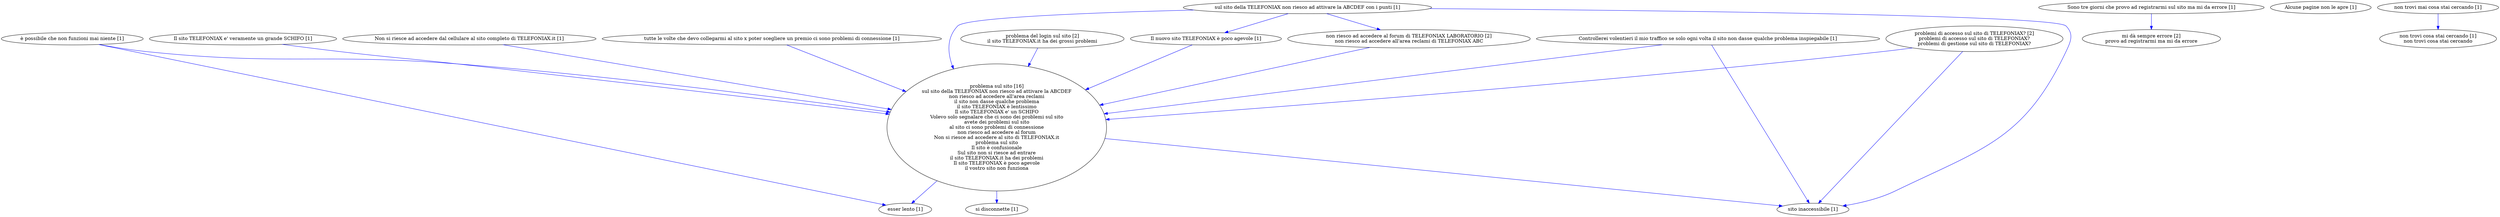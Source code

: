digraph collapsedGraph {
"problema del login sul sito [2]\nil sito TELEFONIAX.it ha dei grossi problemi""non riesco ad accedere al forum di TELEFONIAX LABORATORIO [2]\nnon riesco ad accedere all'area reclami di TELEFONIAX ABC""problema sul sito [16]\nsul sito della TELEFONIAX non riesco ad attivare la ABCDEF\nnon riesco ad accedere all'area reclami\nil sito non dasse qualche problema\nil sito TELEFONIAX è lentissimo\nIl sito TELEFONIAX e' un SCHIFO\nVolevo solo segnalare che ci sono dei problemi sul sito\navete dei problemi sul sito\nal sito ci sono problemi di connessione\nnon riesco ad accedere al forum\nNon si riesce ad accedere al sito di TELEFONIAX.it\nproblema sul sito\nIl sito è confusionale\nSul sito non si riesce ad entrare\nil sito TELEFONIAX.it ha dei problemi\nIl sito TELEFONIAX è poco agevole\nil vostro sito non funziona""mi dà sempre errore [2]\nprovo ad registrarmi ma mi da errore""problemi di accesso sul sito di TELEFONIAX? [2]\nproblemi di accesso sul sito di TELEFONIAX?\nproblemi di gestione sul sito di TELEFONIAX?""Alcune pagine non le apre [1]""Controllerei volentieri il mio traffico se solo ogni volta il sito non dasse qualche problema inspiegabile [1]""Il nuovo sito TELEFONIAX è poco agevole [1]""Il sito TELEFONIAX e' veramente un grande SCHIFO [1]""Non si riesce ad accedere dal cellulare al sito completo di TELEFONIAX.it [1]""Sono tre giorni che provo ad registrarmi sul sito ma mi da errore [1]""esser lento [1]""non trovi cosa stai cercando [1]\nnon trovi cosa stai cercando""non trovi mai cosa stai cercando [1]""si disconnette [1]""sito inaccessibile [1]""sul sito della TELEFONIAX non riesco ad attivare la ABCDEF con i punti [1]""tutte le volte che devo collegarmi al sito x poter scegliere un premio ci sono problemi di connessione [1]""è possibile che non funzioni mai niente [1]""Controllerei volentieri il mio traffico se solo ogni volta il sito non dasse qualche problema inspiegabile [1]" -> "problema sul sito [16]\nsul sito della TELEFONIAX non riesco ad attivare la ABCDEF\nnon riesco ad accedere all'area reclami\nil sito non dasse qualche problema\nil sito TELEFONIAX è lentissimo\nIl sito TELEFONIAX e' un SCHIFO\nVolevo solo segnalare che ci sono dei problemi sul sito\navete dei problemi sul sito\nal sito ci sono problemi di connessione\nnon riesco ad accedere al forum\nNon si riesce ad accedere al sito di TELEFONIAX.it\nproblema sul sito\nIl sito è confusionale\nSul sito non si riesce ad entrare\nil sito TELEFONIAX.it ha dei problemi\nIl sito TELEFONIAX è poco agevole\nil vostro sito non funziona" [color=blue]
"Il nuovo sito TELEFONIAX è poco agevole [1]" -> "problema sul sito [16]\nsul sito della TELEFONIAX non riesco ad attivare la ABCDEF\nnon riesco ad accedere all'area reclami\nil sito non dasse qualche problema\nil sito TELEFONIAX è lentissimo\nIl sito TELEFONIAX e' un SCHIFO\nVolevo solo segnalare che ci sono dei problemi sul sito\navete dei problemi sul sito\nal sito ci sono problemi di connessione\nnon riesco ad accedere al forum\nNon si riesce ad accedere al sito di TELEFONIAX.it\nproblema sul sito\nIl sito è confusionale\nSul sito non si riesce ad entrare\nil sito TELEFONIAX.it ha dei problemi\nIl sito TELEFONIAX è poco agevole\nil vostro sito non funziona" [color=blue]
"Il sito TELEFONIAX e' veramente un grande SCHIFO [1]" -> "problema sul sito [16]\nsul sito della TELEFONIAX non riesco ad attivare la ABCDEF\nnon riesco ad accedere all'area reclami\nil sito non dasse qualche problema\nil sito TELEFONIAX è lentissimo\nIl sito TELEFONIAX e' un SCHIFO\nVolevo solo segnalare che ci sono dei problemi sul sito\navete dei problemi sul sito\nal sito ci sono problemi di connessione\nnon riesco ad accedere al forum\nNon si riesce ad accedere al sito di TELEFONIAX.it\nproblema sul sito\nIl sito è confusionale\nSul sito non si riesce ad entrare\nil sito TELEFONIAX.it ha dei problemi\nIl sito TELEFONIAX è poco agevole\nil vostro sito non funziona" [color=blue]
"Non si riesce ad accedere dal cellulare al sito completo di TELEFONIAX.it [1]" -> "problema sul sito [16]\nsul sito della TELEFONIAX non riesco ad attivare la ABCDEF\nnon riesco ad accedere all'area reclami\nil sito non dasse qualche problema\nil sito TELEFONIAX è lentissimo\nIl sito TELEFONIAX e' un SCHIFO\nVolevo solo segnalare che ci sono dei problemi sul sito\navete dei problemi sul sito\nal sito ci sono problemi di connessione\nnon riesco ad accedere al forum\nNon si riesce ad accedere al sito di TELEFONIAX.it\nproblema sul sito\nIl sito è confusionale\nSul sito non si riesce ad entrare\nil sito TELEFONIAX.it ha dei problemi\nIl sito TELEFONIAX è poco agevole\nil vostro sito non funziona" [color=blue]
"problema sul sito [16]\nsul sito della TELEFONIAX non riesco ad attivare la ABCDEF\nnon riesco ad accedere all'area reclami\nil sito non dasse qualche problema\nil sito TELEFONIAX è lentissimo\nIl sito TELEFONIAX e' un SCHIFO\nVolevo solo segnalare che ci sono dei problemi sul sito\navete dei problemi sul sito\nal sito ci sono problemi di connessione\nnon riesco ad accedere al forum\nNon si riesce ad accedere al sito di TELEFONIAX.it\nproblema sul sito\nIl sito è confusionale\nSul sito non si riesce ad entrare\nil sito TELEFONIAX.it ha dei problemi\nIl sito TELEFONIAX è poco agevole\nil vostro sito non funziona" -> "esser lento [1]" [color=blue]
"problema del login sul sito [2]\nil sito TELEFONIAX.it ha dei grossi problemi" -> "problema sul sito [16]\nsul sito della TELEFONIAX non riesco ad attivare la ABCDEF\nnon riesco ad accedere all'area reclami\nil sito non dasse qualche problema\nil sito TELEFONIAX è lentissimo\nIl sito TELEFONIAX e' un SCHIFO\nVolevo solo segnalare che ci sono dei problemi sul sito\navete dei problemi sul sito\nal sito ci sono problemi di connessione\nnon riesco ad accedere al forum\nNon si riesce ad accedere al sito di TELEFONIAX.it\nproblema sul sito\nIl sito è confusionale\nSul sito non si riesce ad entrare\nil sito TELEFONIAX.it ha dei problemi\nIl sito TELEFONIAX è poco agevole\nil vostro sito non funziona" [color=blue]
"Sono tre giorni che provo ad registrarmi sul sito ma mi da errore [1]" -> "mi dà sempre errore [2]\nprovo ad registrarmi ma mi da errore" [color=blue]
"non riesco ad accedere al forum di TELEFONIAX LABORATORIO [2]\nnon riesco ad accedere all'area reclami di TELEFONIAX ABC" -> "problema sul sito [16]\nsul sito della TELEFONIAX non riesco ad attivare la ABCDEF\nnon riesco ad accedere all'area reclami\nil sito non dasse qualche problema\nil sito TELEFONIAX è lentissimo\nIl sito TELEFONIAX e' un SCHIFO\nVolevo solo segnalare che ci sono dei problemi sul sito\navete dei problemi sul sito\nal sito ci sono problemi di connessione\nnon riesco ad accedere al forum\nNon si riesce ad accedere al sito di TELEFONIAX.it\nproblema sul sito\nIl sito è confusionale\nSul sito non si riesce ad entrare\nil sito TELEFONIAX.it ha dei problemi\nIl sito TELEFONIAX è poco agevole\nil vostro sito non funziona" [color=blue]
"non trovi mai cosa stai cercando [1]" -> "non trovi cosa stai cercando [1]\nnon trovi cosa stai cercando" [color=blue]
"problemi di accesso sul sito di TELEFONIAX? [2]\nproblemi di accesso sul sito di TELEFONIAX?\nproblemi di gestione sul sito di TELEFONIAX?" -> "problema sul sito [16]\nsul sito della TELEFONIAX non riesco ad attivare la ABCDEF\nnon riesco ad accedere all'area reclami\nil sito non dasse qualche problema\nil sito TELEFONIAX è lentissimo\nIl sito TELEFONIAX e' un SCHIFO\nVolevo solo segnalare che ci sono dei problemi sul sito\navete dei problemi sul sito\nal sito ci sono problemi di connessione\nnon riesco ad accedere al forum\nNon si riesce ad accedere al sito di TELEFONIAX.it\nproblema sul sito\nIl sito è confusionale\nSul sito non si riesce ad entrare\nil sito TELEFONIAX.it ha dei problemi\nIl sito TELEFONIAX è poco agevole\nil vostro sito non funziona" [color=blue]
"problema sul sito [16]\nsul sito della TELEFONIAX non riesco ad attivare la ABCDEF\nnon riesco ad accedere all'area reclami\nil sito non dasse qualche problema\nil sito TELEFONIAX è lentissimo\nIl sito TELEFONIAX e' un SCHIFO\nVolevo solo segnalare che ci sono dei problemi sul sito\navete dei problemi sul sito\nal sito ci sono problemi di connessione\nnon riesco ad accedere al forum\nNon si riesce ad accedere al sito di TELEFONIAX.it\nproblema sul sito\nIl sito è confusionale\nSul sito non si riesce ad entrare\nil sito TELEFONIAX.it ha dei problemi\nIl sito TELEFONIAX è poco agevole\nil vostro sito non funziona" -> "si disconnette [1]" [color=blue]
"problema sul sito [16]\nsul sito della TELEFONIAX non riesco ad attivare la ABCDEF\nnon riesco ad accedere all'area reclami\nil sito non dasse qualche problema\nil sito TELEFONIAX è lentissimo\nIl sito TELEFONIAX e' un SCHIFO\nVolevo solo segnalare che ci sono dei problemi sul sito\navete dei problemi sul sito\nal sito ci sono problemi di connessione\nnon riesco ad accedere al forum\nNon si riesce ad accedere al sito di TELEFONIAX.it\nproblema sul sito\nIl sito è confusionale\nSul sito non si riesce ad entrare\nil sito TELEFONIAX.it ha dei problemi\nIl sito TELEFONIAX è poco agevole\nil vostro sito non funziona" -> "sito inaccessibile [1]" [color=blue]
"problemi di accesso sul sito di TELEFONIAX? [2]\nproblemi di accesso sul sito di TELEFONIAX?\nproblemi di gestione sul sito di TELEFONIAX?" -> "sito inaccessibile [1]" [color=blue]
"Controllerei volentieri il mio traffico se solo ogni volta il sito non dasse qualche problema inspiegabile [1]" -> "sito inaccessibile [1]" [color=blue]
"sul sito della TELEFONIAX non riesco ad attivare la ABCDEF con i punti [1]" -> "non riesco ad accedere al forum di TELEFONIAX LABORATORIO [2]\nnon riesco ad accedere all'area reclami di TELEFONIAX ABC" [color=blue]
"sul sito della TELEFONIAX non riesco ad attivare la ABCDEF con i punti [1]" -> "Il nuovo sito TELEFONIAX è poco agevole [1]" [color=blue]
"sul sito della TELEFONIAX non riesco ad attivare la ABCDEF con i punti [1]" -> "sito inaccessibile [1]" [color=blue]
"sul sito della TELEFONIAX non riesco ad attivare la ABCDEF con i punti [1]" -> "problema sul sito [16]\nsul sito della TELEFONIAX non riesco ad attivare la ABCDEF\nnon riesco ad accedere all'area reclami\nil sito non dasse qualche problema\nil sito TELEFONIAX è lentissimo\nIl sito TELEFONIAX e' un SCHIFO\nVolevo solo segnalare che ci sono dei problemi sul sito\navete dei problemi sul sito\nal sito ci sono problemi di connessione\nnon riesco ad accedere al forum\nNon si riesce ad accedere al sito di TELEFONIAX.it\nproblema sul sito\nIl sito è confusionale\nSul sito non si riesce ad entrare\nil sito TELEFONIAX.it ha dei problemi\nIl sito TELEFONIAX è poco agevole\nil vostro sito non funziona" [color=blue]
"tutte le volte che devo collegarmi al sito x poter scegliere un premio ci sono problemi di connessione [1]" -> "problema sul sito [16]\nsul sito della TELEFONIAX non riesco ad attivare la ABCDEF\nnon riesco ad accedere all'area reclami\nil sito non dasse qualche problema\nil sito TELEFONIAX è lentissimo\nIl sito TELEFONIAX e' un SCHIFO\nVolevo solo segnalare che ci sono dei problemi sul sito\navete dei problemi sul sito\nal sito ci sono problemi di connessione\nnon riesco ad accedere al forum\nNon si riesce ad accedere al sito di TELEFONIAX.it\nproblema sul sito\nIl sito è confusionale\nSul sito non si riesce ad entrare\nil sito TELEFONIAX.it ha dei problemi\nIl sito TELEFONIAX è poco agevole\nil vostro sito non funziona" [color=blue]
"è possibile che non funzioni mai niente [1]" -> "esser lento [1]" [color=blue]
"è possibile che non funzioni mai niente [1]" -> "problema sul sito [16]\nsul sito della TELEFONIAX non riesco ad attivare la ABCDEF\nnon riesco ad accedere all'area reclami\nil sito non dasse qualche problema\nil sito TELEFONIAX è lentissimo\nIl sito TELEFONIAX e' un SCHIFO\nVolevo solo segnalare che ci sono dei problemi sul sito\navete dei problemi sul sito\nal sito ci sono problemi di connessione\nnon riesco ad accedere al forum\nNon si riesce ad accedere al sito di TELEFONIAX.it\nproblema sul sito\nIl sito è confusionale\nSul sito non si riesce ad entrare\nil sito TELEFONIAX.it ha dei problemi\nIl sito TELEFONIAX è poco agevole\nil vostro sito non funziona" [color=blue]
}